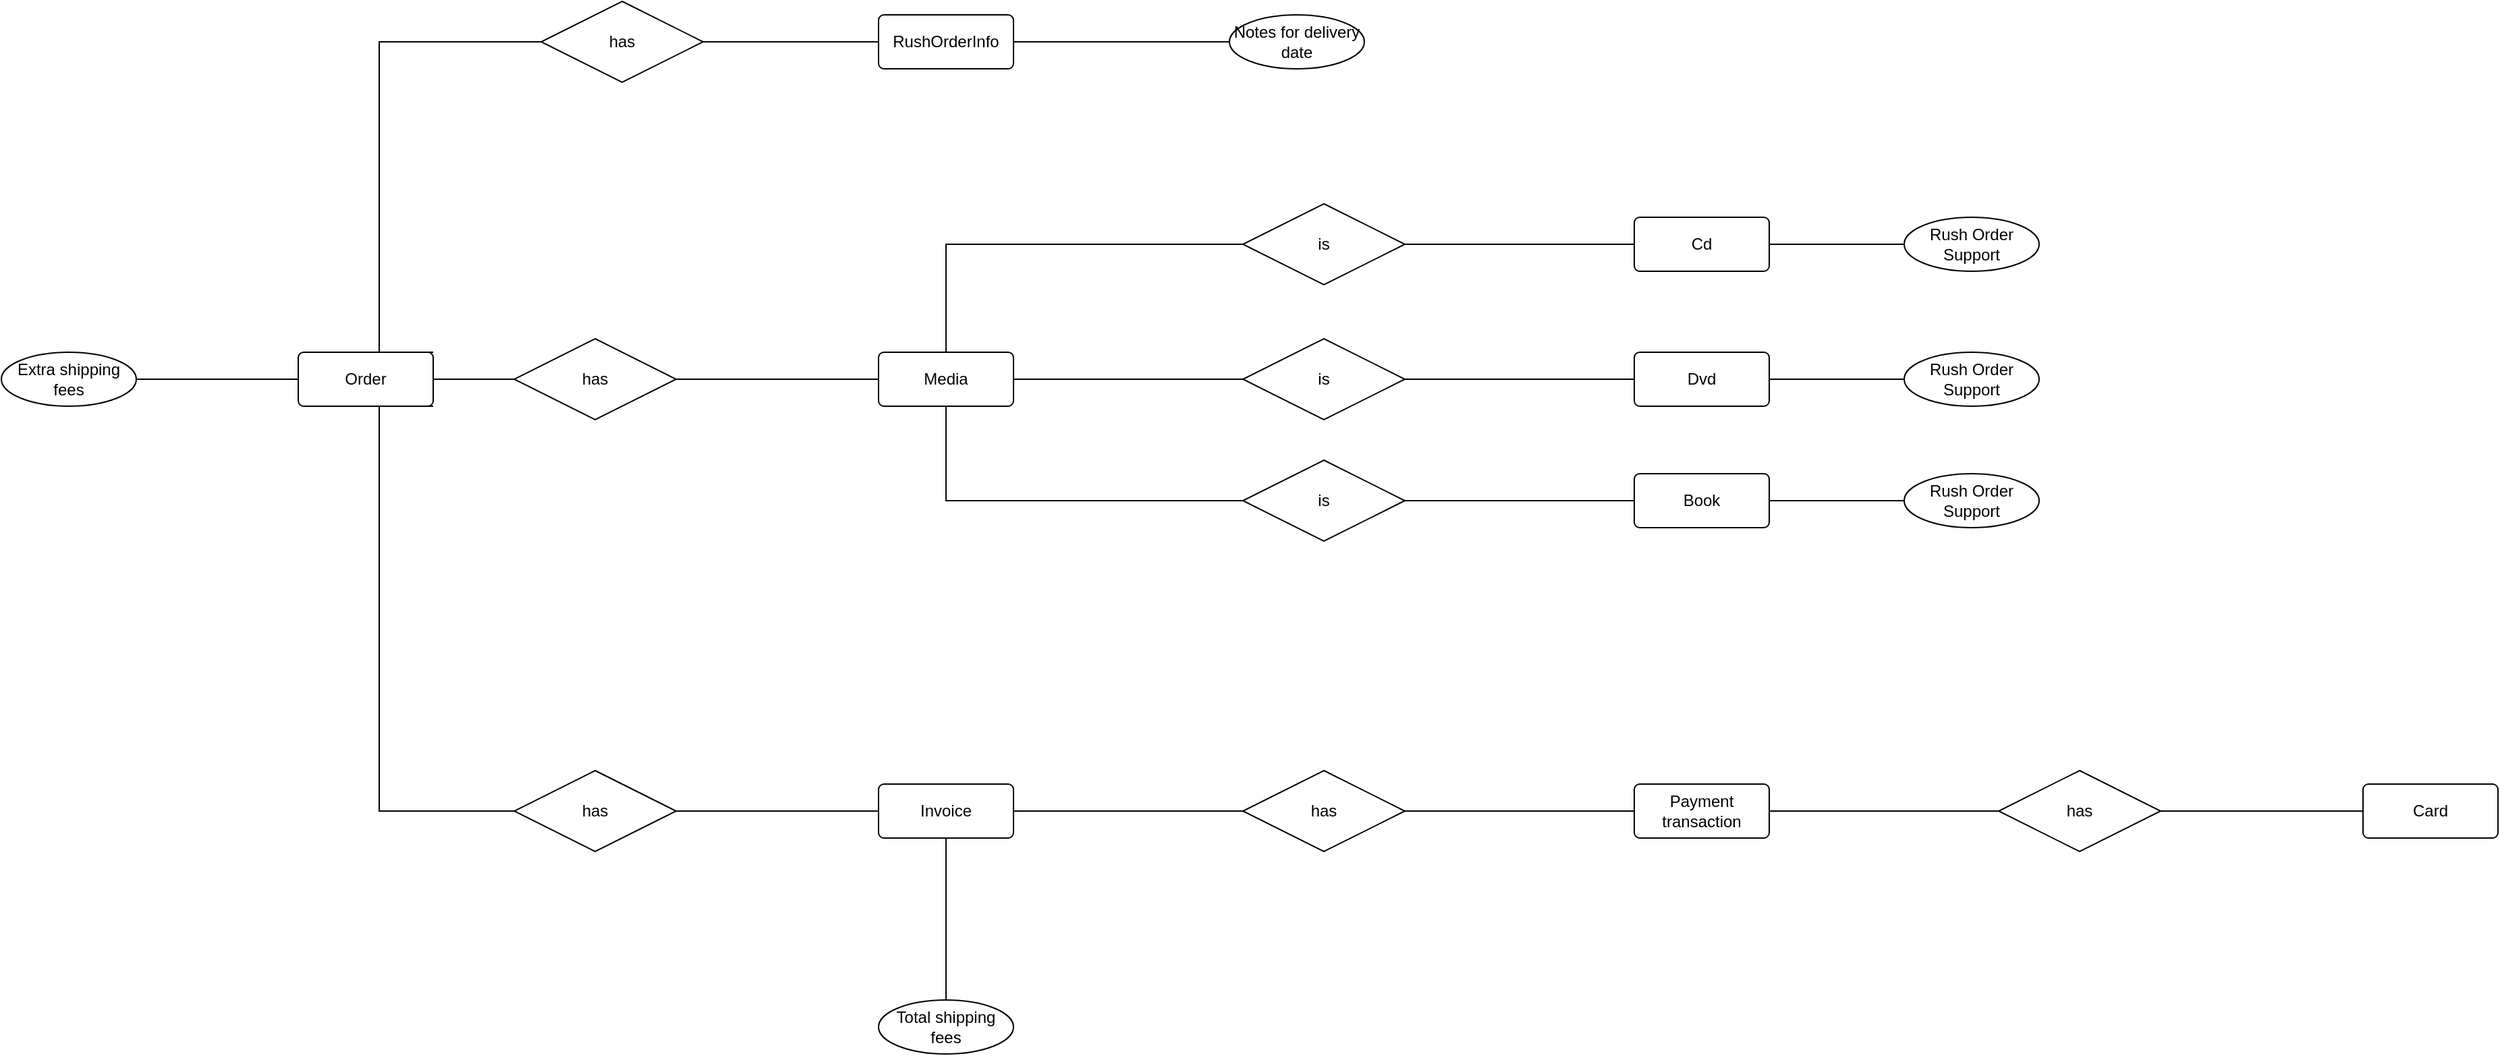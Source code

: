 <mxfile version="13.9.9" type="device"><diagram id="bvGCY4UZh9CbzVWG6kPz" name="Page-1"><mxGraphModel dx="1422" dy="794" grid="1" gridSize="10" guides="1" tooltips="1" connect="1" arrows="1" fold="1" page="1" pageScale="1" pageWidth="3300" pageHeight="4681" math="0" shadow="0"><root><mxCell id="0"/><mxCell id="1" parent="0"/><mxCell id="Vbx1CSf44dTyMyCyPrO0-6" style="edgeStyle=orthogonalEdgeStyle;orthogonalLoop=1;jettySize=auto;html=1;rounded=0;strokeColor=none;" edge="1" parent="1" source="Vbx1CSf44dTyMyCyPrO0-1" target="Vbx1CSf44dTyMyCyPrO0-3"><mxGeometry relative="1" as="geometry"/></mxCell><mxCell id="Vbx1CSf44dTyMyCyPrO0-9" style="edgeStyle=orthogonalEdgeStyle;rounded=0;orthogonalLoop=1;jettySize=auto;html=1;exitX=1;exitY=0.5;exitDx=0;exitDy=0;endArrow=none;endFill=0;" edge="1" parent="1" source="Vbx1CSf44dTyMyCyPrO0-1" target="Vbx1CSf44dTyMyCyPrO0-3"><mxGeometry relative="1" as="geometry"/></mxCell><mxCell id="Vbx1CSf44dTyMyCyPrO0-42" style="edgeStyle=orthogonalEdgeStyle;rounded=0;orthogonalLoop=1;jettySize=auto;html=1;entryX=1;entryY=0.5;entryDx=0;entryDy=0;endArrow=none;endFill=0;" edge="1" parent="1" source="Vbx1CSf44dTyMyCyPrO0-1" target="Vbx1CSf44dTyMyCyPrO0-41"><mxGeometry relative="1" as="geometry"/></mxCell><mxCell id="Vbx1CSf44dTyMyCyPrO0-1" value="Order" style="rounded=1;arcSize=10;whiteSpace=wrap;html=1;align=center;" vertex="1" parent="1"><mxGeometry x="270" y="270" width="100" height="40" as="geometry"/></mxCell><mxCell id="Vbx1CSf44dTyMyCyPrO0-20" style="edgeStyle=orthogonalEdgeStyle;rounded=0;orthogonalLoop=1;jettySize=auto;html=1;entryX=0;entryY=0.5;entryDx=0;entryDy=0;endArrow=none;endFill=0;" edge="1" parent="1" source="Vbx1CSf44dTyMyCyPrO0-3" target="Vbx1CSf44dTyMyCyPrO0-19"><mxGeometry relative="1" as="geometry"/></mxCell><mxCell id="Vbx1CSf44dTyMyCyPrO0-23" style="edgeStyle=orthogonalEdgeStyle;rounded=0;orthogonalLoop=1;jettySize=auto;html=1;exitX=0.5;exitY=1;exitDx=0;exitDy=0;endArrow=none;endFill=0;" edge="1" parent="1" source="Vbx1CSf44dTyMyCyPrO0-3" target="Vbx1CSf44dTyMyCyPrO0-22"><mxGeometry relative="1" as="geometry"><Array as="points"><mxPoint x="750" y="380"/></Array></mxGeometry></mxCell><mxCell id="Vbx1CSf44dTyMyCyPrO0-26" style="edgeStyle=orthogonalEdgeStyle;rounded=0;orthogonalLoop=1;jettySize=auto;html=1;exitX=0.5;exitY=0;exitDx=0;exitDy=0;entryX=0;entryY=0;entryDx=0;entryDy=0;endArrow=none;endFill=0;" edge="1" parent="1" source="Vbx1CSf44dTyMyCyPrO0-3" target="Vbx1CSf44dTyMyCyPrO0-24"><mxGeometry relative="1" as="geometry"><Array as="points"><mxPoint x="750" y="190"/><mxPoint x="1000" y="190"/></Array></mxGeometry></mxCell><mxCell id="Vbx1CSf44dTyMyCyPrO0-3" value="Media" style="rounded=1;arcSize=10;whiteSpace=wrap;html=1;align=center;" vertex="1" parent="1"><mxGeometry x="700" y="270" width="100" height="40" as="geometry"/></mxCell><mxCell id="Vbx1CSf44dTyMyCyPrO0-40" style="edgeStyle=orthogonalEdgeStyle;rounded=0;orthogonalLoop=1;jettySize=auto;html=1;exitX=1;exitY=0.5;exitDx=0;exitDy=0;entryX=0;entryY=0.5;entryDx=0;entryDy=0;endArrow=none;endFill=0;" edge="1" parent="1" source="Vbx1CSf44dTyMyCyPrO0-4" target="Vbx1CSf44dTyMyCyPrO0-39"><mxGeometry relative="1" as="geometry"/></mxCell><mxCell id="Vbx1CSf44dTyMyCyPrO0-4" value="RushOrderInfo" style="rounded=1;arcSize=10;whiteSpace=wrap;html=1;align=center;" vertex="1" parent="1"><mxGeometry x="700" y="20" width="100" height="40" as="geometry"/></mxCell><mxCell id="Vbx1CSf44dTyMyCyPrO0-44" style="edgeStyle=orthogonalEdgeStyle;rounded=0;orthogonalLoop=1;jettySize=auto;html=1;exitX=0.5;exitY=1;exitDx=0;exitDy=0;endArrow=none;endFill=0;" edge="1" parent="1" source="Vbx1CSf44dTyMyCyPrO0-5" target="Vbx1CSf44dTyMyCyPrO0-43"><mxGeometry relative="1" as="geometry"/></mxCell><mxCell id="Vbx1CSf44dTyMyCyPrO0-50" style="edgeStyle=orthogonalEdgeStyle;rounded=0;orthogonalLoop=1;jettySize=auto;html=1;exitX=1;exitY=0.5;exitDx=0;exitDy=0;entryX=0;entryY=0.5;entryDx=0;entryDy=0;endArrow=none;endFill=0;" edge="1" parent="1" source="Vbx1CSf44dTyMyCyPrO0-5" target="Vbx1CSf44dTyMyCyPrO0-46"><mxGeometry relative="1" as="geometry"/></mxCell><mxCell id="Vbx1CSf44dTyMyCyPrO0-5" value="Invoice" style="rounded=1;arcSize=10;whiteSpace=wrap;html=1;align=center;" vertex="1" parent="1"><mxGeometry x="700" y="590" width="100" height="40" as="geometry"/></mxCell><mxCell id="Vbx1CSf44dTyMyCyPrO0-25" style="edgeStyle=orthogonalEdgeStyle;rounded=0;orthogonalLoop=1;jettySize=auto;html=1;exitX=1;exitY=0.5;exitDx=0;exitDy=0;endArrow=none;endFill=0;" edge="1" parent="1" source="Vbx1CSf44dTyMyCyPrO0-13" target="Vbx1CSf44dTyMyCyPrO0-4"><mxGeometry relative="1" as="geometry"/></mxCell><mxCell id="Vbx1CSf44dTyMyCyPrO0-13" value="has" style="shape=rhombus;perimeter=rhombusPerimeter;whiteSpace=wrap;html=1;align=center;" vertex="1" parent="1"><mxGeometry x="450" y="10" width="120" height="60" as="geometry"/></mxCell><mxCell id="Vbx1CSf44dTyMyCyPrO0-14" style="edgeStyle=orthogonalEdgeStyle;rounded=0;orthogonalLoop=1;jettySize=auto;html=1;exitX=1;exitY=0;exitDx=0;exitDy=0;endArrow=none;endFill=0;" edge="1" parent="1" source="Vbx1CSf44dTyMyCyPrO0-1" target="Vbx1CSf44dTyMyCyPrO0-13"><mxGeometry relative="1" as="geometry"><mxPoint x="370" y="270" as="sourcePoint"/><mxPoint x="550" y="140" as="targetPoint"/><Array as="points"><mxPoint x="330" y="270"/><mxPoint x="330" y="40"/></Array></mxGeometry></mxCell><mxCell id="Vbx1CSf44dTyMyCyPrO0-15" value="has" style="shape=rhombus;perimeter=rhombusPerimeter;whiteSpace=wrap;html=1;align=center;" vertex="1" parent="1"><mxGeometry x="430" y="260" width="120" height="60" as="geometry"/></mxCell><mxCell id="Vbx1CSf44dTyMyCyPrO0-18" style="edgeStyle=orthogonalEdgeStyle;rounded=0;orthogonalLoop=1;jettySize=auto;html=1;endArrow=none;endFill=0;" edge="1" parent="1" source="Vbx1CSf44dTyMyCyPrO0-16" target="Vbx1CSf44dTyMyCyPrO0-5"><mxGeometry relative="1" as="geometry"/></mxCell><mxCell id="Vbx1CSf44dTyMyCyPrO0-16" value="has" style="shape=rhombus;perimeter=rhombusPerimeter;whiteSpace=wrap;html=1;align=center;" vertex="1" parent="1"><mxGeometry x="430" y="580" width="120" height="60" as="geometry"/></mxCell><mxCell id="Vbx1CSf44dTyMyCyPrO0-17" style="edgeStyle=orthogonalEdgeStyle;rounded=0;orthogonalLoop=1;jettySize=auto;html=1;exitX=1;exitY=1;exitDx=0;exitDy=0;endArrow=none;endFill=0;" edge="1" parent="1" source="Vbx1CSf44dTyMyCyPrO0-1" target="Vbx1CSf44dTyMyCyPrO0-16"><mxGeometry relative="1" as="geometry"><mxPoint x="370" y="310" as="sourcePoint"/><mxPoint x="550" y="460" as="targetPoint"/><Array as="points"><mxPoint x="330" y="310"/><mxPoint x="330" y="610"/></Array></mxGeometry></mxCell><mxCell id="Vbx1CSf44dTyMyCyPrO0-31" style="edgeStyle=orthogonalEdgeStyle;rounded=0;orthogonalLoop=1;jettySize=auto;html=1;endArrow=none;endFill=0;" edge="1" parent="1" source="Vbx1CSf44dTyMyCyPrO0-19" target="Vbx1CSf44dTyMyCyPrO0-29"><mxGeometry relative="1" as="geometry"/></mxCell><mxCell id="Vbx1CSf44dTyMyCyPrO0-19" value="is" style="shape=rhombus;perimeter=rhombusPerimeter;whiteSpace=wrap;html=1;align=center;" vertex="1" parent="1"><mxGeometry x="970" y="260" width="120" height="60" as="geometry"/></mxCell><mxCell id="Vbx1CSf44dTyMyCyPrO0-32" style="edgeStyle=orthogonalEdgeStyle;rounded=0;orthogonalLoop=1;jettySize=auto;html=1;endArrow=none;endFill=0;" edge="1" parent="1" source="Vbx1CSf44dTyMyCyPrO0-22" target="Vbx1CSf44dTyMyCyPrO0-30"><mxGeometry relative="1" as="geometry"/></mxCell><mxCell id="Vbx1CSf44dTyMyCyPrO0-22" value="is" style="shape=rhombus;perimeter=rhombusPerimeter;whiteSpace=wrap;html=1;align=center;" vertex="1" parent="1"><mxGeometry x="970" y="350" width="120" height="60" as="geometry"/></mxCell><mxCell id="Vbx1CSf44dTyMyCyPrO0-28" style="edgeStyle=orthogonalEdgeStyle;rounded=0;orthogonalLoop=1;jettySize=auto;html=1;exitX=1;exitY=0.5;exitDx=0;exitDy=0;endArrow=none;endFill=0;" edge="1" parent="1" source="Vbx1CSf44dTyMyCyPrO0-24" target="Vbx1CSf44dTyMyCyPrO0-27"><mxGeometry relative="1" as="geometry"/></mxCell><mxCell id="Vbx1CSf44dTyMyCyPrO0-24" value="is" style="shape=rhombus;perimeter=rhombusPerimeter;whiteSpace=wrap;html=1;align=center;" vertex="1" parent="1"><mxGeometry x="970" y="160" width="120" height="60" as="geometry"/></mxCell><mxCell id="Vbx1CSf44dTyMyCyPrO0-34" style="edgeStyle=orthogonalEdgeStyle;rounded=0;orthogonalLoop=1;jettySize=auto;html=1;exitX=1;exitY=0.5;exitDx=0;exitDy=0;endArrow=none;endFill=0;" edge="1" parent="1" source="Vbx1CSf44dTyMyCyPrO0-27" target="Vbx1CSf44dTyMyCyPrO0-33"><mxGeometry relative="1" as="geometry"/></mxCell><mxCell id="Vbx1CSf44dTyMyCyPrO0-27" value="Cd" style="rounded=1;arcSize=10;whiteSpace=wrap;html=1;align=center;" vertex="1" parent="1"><mxGeometry x="1260" y="170" width="100" height="40" as="geometry"/></mxCell><mxCell id="Vbx1CSf44dTyMyCyPrO0-38" style="edgeStyle=orthogonalEdgeStyle;rounded=0;orthogonalLoop=1;jettySize=auto;html=1;exitX=1;exitY=0.5;exitDx=0;exitDy=0;endArrow=none;endFill=0;" edge="1" parent="1" source="Vbx1CSf44dTyMyCyPrO0-29" target="Vbx1CSf44dTyMyCyPrO0-35"><mxGeometry relative="1" as="geometry"/></mxCell><mxCell id="Vbx1CSf44dTyMyCyPrO0-29" value="Dvd" style="rounded=1;arcSize=10;whiteSpace=wrap;html=1;align=center;" vertex="1" parent="1"><mxGeometry x="1260" y="270" width="100" height="40" as="geometry"/></mxCell><mxCell id="Vbx1CSf44dTyMyCyPrO0-37" style="edgeStyle=orthogonalEdgeStyle;rounded=0;orthogonalLoop=1;jettySize=auto;html=1;exitX=1;exitY=0.5;exitDx=0;exitDy=0;entryX=0;entryY=0.5;entryDx=0;entryDy=0;endArrow=none;endFill=0;" edge="1" parent="1" source="Vbx1CSf44dTyMyCyPrO0-30" target="Vbx1CSf44dTyMyCyPrO0-36"><mxGeometry relative="1" as="geometry"/></mxCell><mxCell id="Vbx1CSf44dTyMyCyPrO0-30" value="Book" style="rounded=1;arcSize=10;whiteSpace=wrap;html=1;align=center;" vertex="1" parent="1"><mxGeometry x="1260" y="360" width="100" height="40" as="geometry"/></mxCell><mxCell id="Vbx1CSf44dTyMyCyPrO0-33" value="Rush Order Support" style="ellipse;whiteSpace=wrap;html=1;align=center;" vertex="1" parent="1"><mxGeometry x="1460" y="170" width="100" height="40" as="geometry"/></mxCell><mxCell id="Vbx1CSf44dTyMyCyPrO0-35" value="Rush Order Support" style="ellipse;whiteSpace=wrap;html=1;align=center;" vertex="1" parent="1"><mxGeometry x="1460" y="270" width="100" height="40" as="geometry"/></mxCell><mxCell id="Vbx1CSf44dTyMyCyPrO0-36" value="Rush Order Support" style="ellipse;whiteSpace=wrap;html=1;align=center;" vertex="1" parent="1"><mxGeometry x="1460" y="360" width="100" height="40" as="geometry"/></mxCell><mxCell id="Vbx1CSf44dTyMyCyPrO0-39" value="Notes for delivery date" style="ellipse;whiteSpace=wrap;html=1;align=center;" vertex="1" parent="1"><mxGeometry x="960" y="20" width="100" height="40" as="geometry"/></mxCell><mxCell id="Vbx1CSf44dTyMyCyPrO0-41" value="Extra shipping fees" style="ellipse;whiteSpace=wrap;html=1;align=center;" vertex="1" parent="1"><mxGeometry x="50" y="270" width="100" height="40" as="geometry"/></mxCell><mxCell id="Vbx1CSf44dTyMyCyPrO0-43" value="Total shipping fees" style="ellipse;whiteSpace=wrap;html=1;align=center;" vertex="1" parent="1"><mxGeometry x="700" y="750" width="100" height="40" as="geometry"/></mxCell><mxCell id="Vbx1CSf44dTyMyCyPrO0-51" style="edgeStyle=orthogonalEdgeStyle;rounded=0;orthogonalLoop=1;jettySize=auto;html=1;exitX=1;exitY=0.5;exitDx=0;exitDy=0;entryX=0;entryY=0.5;entryDx=0;entryDy=0;endArrow=none;endFill=0;" edge="1" parent="1" source="Vbx1CSf44dTyMyCyPrO0-46" target="Vbx1CSf44dTyMyCyPrO0-47"><mxGeometry relative="1" as="geometry"/></mxCell><mxCell id="Vbx1CSf44dTyMyCyPrO0-46" value="has" style="shape=rhombus;perimeter=rhombusPerimeter;whiteSpace=wrap;html=1;align=center;" vertex="1" parent="1"><mxGeometry x="970" y="580" width="120" height="60" as="geometry"/></mxCell><mxCell id="Vbx1CSf44dTyMyCyPrO0-52" style="edgeStyle=orthogonalEdgeStyle;rounded=0;orthogonalLoop=1;jettySize=auto;html=1;exitX=1;exitY=0.5;exitDx=0;exitDy=0;endArrow=none;endFill=0;" edge="1" parent="1" source="Vbx1CSf44dTyMyCyPrO0-47" target="Vbx1CSf44dTyMyCyPrO0-48"><mxGeometry relative="1" as="geometry"/></mxCell><mxCell id="Vbx1CSf44dTyMyCyPrO0-47" value="Payment transaction" style="rounded=1;arcSize=10;whiteSpace=wrap;html=1;align=center;" vertex="1" parent="1"><mxGeometry x="1260" y="590" width="100" height="40" as="geometry"/></mxCell><mxCell id="Vbx1CSf44dTyMyCyPrO0-53" style="edgeStyle=orthogonalEdgeStyle;rounded=0;orthogonalLoop=1;jettySize=auto;html=1;exitX=1;exitY=0.5;exitDx=0;exitDy=0;entryX=0;entryY=0.5;entryDx=0;entryDy=0;endArrow=none;endFill=0;" edge="1" parent="1" source="Vbx1CSf44dTyMyCyPrO0-48" target="Vbx1CSf44dTyMyCyPrO0-49"><mxGeometry relative="1" as="geometry"/></mxCell><mxCell id="Vbx1CSf44dTyMyCyPrO0-48" value="has" style="shape=rhombus;perimeter=rhombusPerimeter;whiteSpace=wrap;html=1;align=center;" vertex="1" parent="1"><mxGeometry x="1530" y="580" width="120" height="60" as="geometry"/></mxCell><mxCell id="Vbx1CSf44dTyMyCyPrO0-49" value="Card" style="rounded=1;arcSize=10;whiteSpace=wrap;html=1;align=center;" vertex="1" parent="1"><mxGeometry x="1800" y="590" width="100" height="40" as="geometry"/></mxCell></root></mxGraphModel></diagram></mxfile>